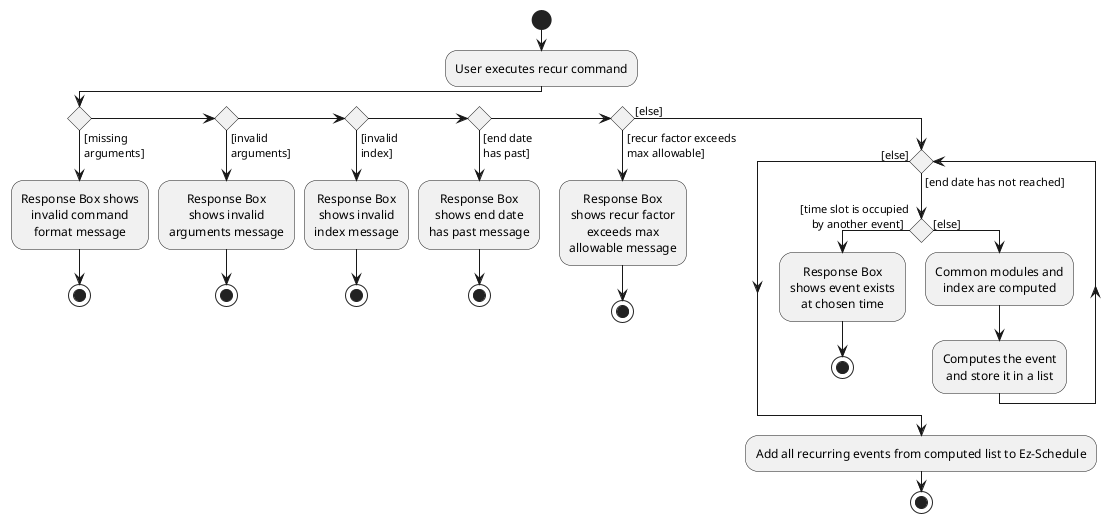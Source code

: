 @startuml
skinparam defaultTextAlignment center
start
:User executes recur command;

'Since the beta syntax does not support placing the condition outside the
'diamond we place it as the true branch instead.

if () then ([missing
arguments])
    :Response Box shows
    invalid command
    format message;
stop
else if () then ([invalid
arguments])
    :Response Box
    shows invalid
    arguments message;
stop
else if () then ([invalid
index])
    :Response Box
    shows invalid
    index message;
stop
else if () then ([end date
has past])
    :Response Box
    shows end date
    has past message;
stop
else if () then ([recur factor exceeds
max allowable])
    :Response Box
    shows recur factor
    exceeds max
    allowable message;
stop
else ([else])
while () is ([end date has not reached])
    if () then ([time slot is occupied
    by another event])
        :Response Box
        shows event exists
        at chosen time;
    stop;
    else ([else])
    :Common modules and
    index are computed;
    :Computes the event
    and store it in a list;
    endif
endwhile ([else])
:Add all recurring events from computed list to Ez-Schedule;
stop
@enduml
